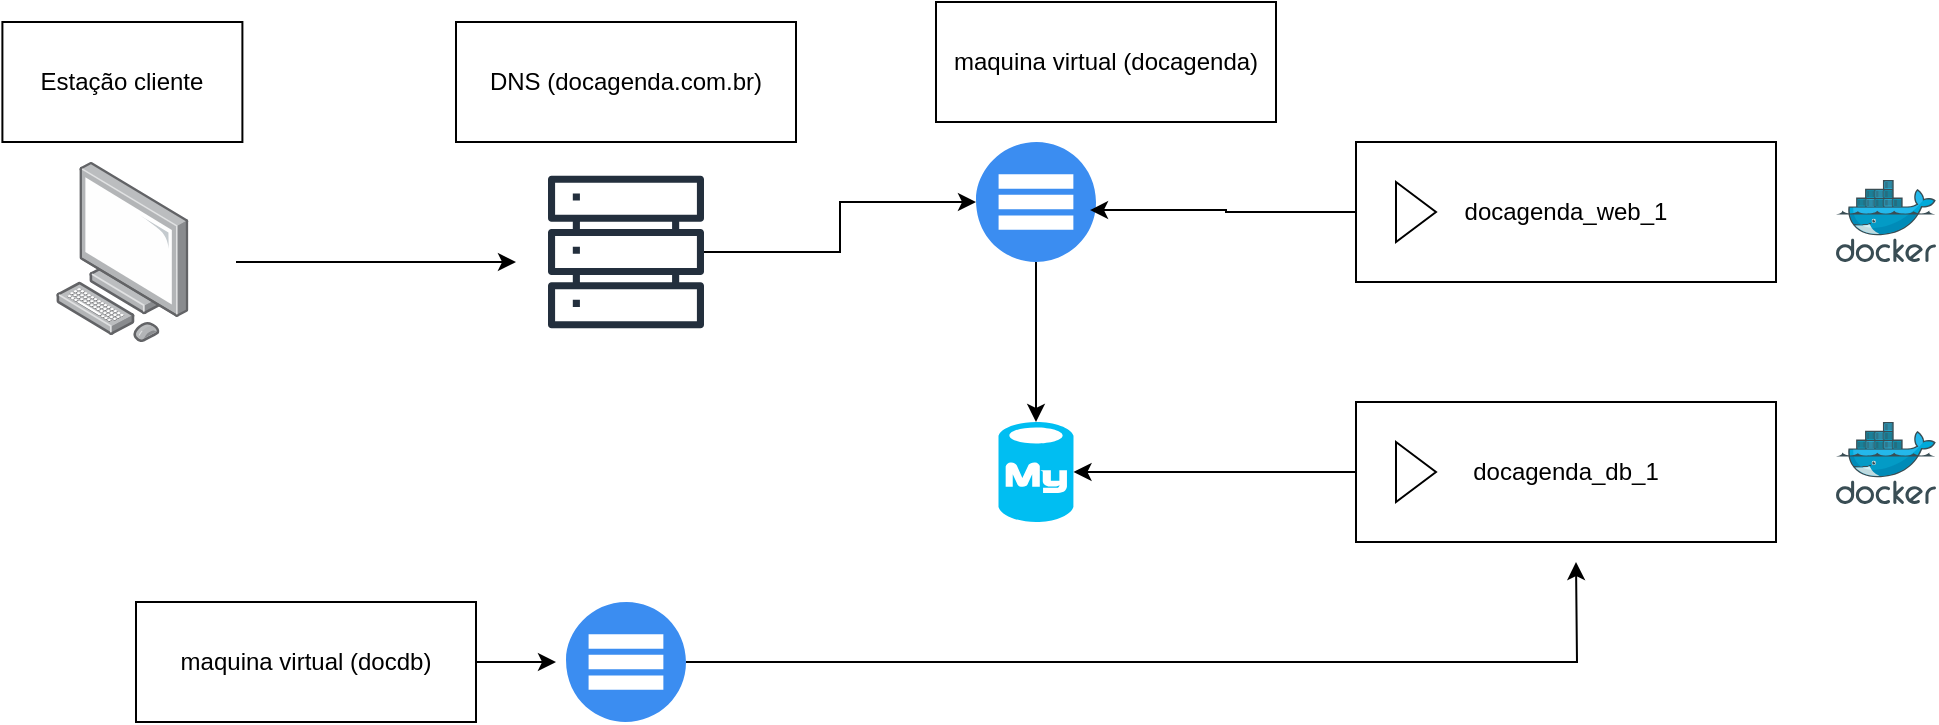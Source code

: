<mxfile version="24.8.8">
  <diagram name="Página-1" id="9037m2rGhw_wbS3S42Us">
    <mxGraphModel dx="1368" dy="760" grid="1" gridSize="10" guides="1" tooltips="1" connect="1" arrows="1" fold="1" page="1" pageScale="1" pageWidth="827" pageHeight="1169" math="0" shadow="0">
      <root>
        <mxCell id="0" />
        <mxCell id="1" parent="0" />
        <mxCell id="02kLaqvdsba4OASW_WjX-1" value="" style="image;points=[];aspect=fixed;html=1;align=center;shadow=0;dashed=0;image=img/lib/allied_telesis/computer_and_terminals/Personal_Computer.svg;" vertex="1" parent="1">
          <mxGeometry x="70" y="250" width="66.41" height="90" as="geometry" />
        </mxCell>
        <mxCell id="02kLaqvdsba4OASW_WjX-2" value="Estação cliente" style="rounded=0;whiteSpace=wrap;html=1;" vertex="1" parent="1">
          <mxGeometry x="43.2" y="180" width="120" height="60" as="geometry" />
        </mxCell>
        <mxCell id="02kLaqvdsba4OASW_WjX-3" value="" style="sketch=0;outlineConnect=0;fontColor=#232F3E;gradientColor=none;fillColor=#232F3D;strokeColor=none;dashed=0;verticalLabelPosition=bottom;verticalAlign=top;align=center;html=1;fontSize=12;fontStyle=0;aspect=fixed;pointerEvents=1;shape=mxgraph.aws4.servers;" vertex="1" parent="1">
          <mxGeometry x="316" y="256" width="78" height="78" as="geometry" />
        </mxCell>
        <mxCell id="02kLaqvdsba4OASW_WjX-4" value="DNS (docagenda.com.br)" style="rounded=0;whiteSpace=wrap;html=1;" vertex="1" parent="1">
          <mxGeometry x="270" y="180" width="170" height="60" as="geometry" />
        </mxCell>
        <mxCell id="02kLaqvdsba4OASW_WjX-5" value="" style="endArrow=classic;html=1;rounded=0;" edge="1" parent="1">
          <mxGeometry width="50" height="50" relative="1" as="geometry">
            <mxPoint x="160" y="300" as="sourcePoint" />
            <mxPoint x="300" y="300" as="targetPoint" />
            <Array as="points" />
          </mxGeometry>
        </mxCell>
        <mxCell id="02kLaqvdsba4OASW_WjX-6" value="" style="sketch=0;html=1;aspect=fixed;strokeColor=none;shadow=0;fillColor=#3B8DF1;verticalAlign=top;labelPosition=center;verticalLabelPosition=bottom;shape=mxgraph.gcp2.servers_stacked" vertex="1" parent="1">
          <mxGeometry x="530" y="240" width="60" height="60" as="geometry" />
        </mxCell>
        <mxCell id="02kLaqvdsba4OASW_WjX-7" value="docagenda_web_1" style="html=1;whiteSpace=wrap;container=1;recursiveResize=0;collapsible=0;" vertex="1" parent="1">
          <mxGeometry x="720" y="240" width="210" height="70" as="geometry" />
        </mxCell>
        <mxCell id="02kLaqvdsba4OASW_WjX-8" value="" style="triangle;html=1;whiteSpace=wrap;" vertex="1" parent="02kLaqvdsba4OASW_WjX-7">
          <mxGeometry x="20" y="20" width="20" height="30" as="geometry" />
        </mxCell>
        <mxCell id="02kLaqvdsba4OASW_WjX-10" style="edgeStyle=orthogonalEdgeStyle;rounded=0;orthogonalLoop=1;jettySize=auto;html=1;entryX=0;entryY=0.5;entryDx=0;entryDy=0;entryPerimeter=0;" edge="1" parent="1" source="02kLaqvdsba4OASW_WjX-3" target="02kLaqvdsba4OASW_WjX-6">
          <mxGeometry relative="1" as="geometry" />
        </mxCell>
        <mxCell id="02kLaqvdsba4OASW_WjX-11" value="" style="verticalLabelPosition=bottom;html=1;verticalAlign=top;align=center;strokeColor=none;fillColor=#00BEF2;shape=mxgraph.azure.mysql_database;" vertex="1" parent="1">
          <mxGeometry x="541.25" y="380" width="37.5" height="50" as="geometry" />
        </mxCell>
        <mxCell id="02kLaqvdsba4OASW_WjX-12" value="docagenda_db_1" style="html=1;whiteSpace=wrap;container=1;recursiveResize=0;collapsible=0;" vertex="1" parent="1">
          <mxGeometry x="720" y="370" width="210" height="70" as="geometry" />
        </mxCell>
        <mxCell id="02kLaqvdsba4OASW_WjX-13" value="" style="triangle;html=1;whiteSpace=wrap;" vertex="1" parent="02kLaqvdsba4OASW_WjX-12">
          <mxGeometry x="20" y="20" width="20" height="30" as="geometry" />
        </mxCell>
        <mxCell id="02kLaqvdsba4OASW_WjX-14" style="edgeStyle=orthogonalEdgeStyle;rounded=0;orthogonalLoop=1;jettySize=auto;html=1;entryX=0.5;entryY=0;entryDx=0;entryDy=0;entryPerimeter=0;" edge="1" parent="1" source="02kLaqvdsba4OASW_WjX-6" target="02kLaqvdsba4OASW_WjX-11">
          <mxGeometry relative="1" as="geometry" />
        </mxCell>
        <mxCell id="02kLaqvdsba4OASW_WjX-15" style="edgeStyle=orthogonalEdgeStyle;rounded=0;orthogonalLoop=1;jettySize=auto;html=1;entryX=1;entryY=0.5;entryDx=0;entryDy=0;entryPerimeter=0;" edge="1" parent="1" source="02kLaqvdsba4OASW_WjX-12" target="02kLaqvdsba4OASW_WjX-11">
          <mxGeometry relative="1" as="geometry">
            <mxPoint x="590" y="410" as="targetPoint" />
          </mxGeometry>
        </mxCell>
        <mxCell id="02kLaqvdsba4OASW_WjX-22" style="edgeStyle=orthogonalEdgeStyle;rounded=0;orthogonalLoop=1;jettySize=auto;html=1;" edge="1" parent="1" source="02kLaqvdsba4OASW_WjX-16">
          <mxGeometry relative="1" as="geometry">
            <mxPoint x="830" y="450" as="targetPoint" />
          </mxGeometry>
        </mxCell>
        <mxCell id="02kLaqvdsba4OASW_WjX-16" value="" style="sketch=0;html=1;aspect=fixed;strokeColor=none;shadow=0;fillColor=#3B8DF1;verticalAlign=top;labelPosition=center;verticalLabelPosition=bottom;shape=mxgraph.gcp2.servers_stacked" vertex="1" parent="1">
          <mxGeometry x="325" y="470" width="60" height="60" as="geometry" />
        </mxCell>
        <mxCell id="02kLaqvdsba4OASW_WjX-17" style="edgeStyle=orthogonalEdgeStyle;rounded=0;orthogonalLoop=1;jettySize=auto;html=1;entryX=0.95;entryY=0.567;entryDx=0;entryDy=0;entryPerimeter=0;" edge="1" parent="1" source="02kLaqvdsba4OASW_WjX-7" target="02kLaqvdsba4OASW_WjX-6">
          <mxGeometry relative="1" as="geometry" />
        </mxCell>
        <mxCell id="02kLaqvdsba4OASW_WjX-18" value="maquina virtual (docagenda)" style="rounded=0;whiteSpace=wrap;html=1;" vertex="1" parent="1">
          <mxGeometry x="510" y="170" width="170" height="60" as="geometry" />
        </mxCell>
        <mxCell id="02kLaqvdsba4OASW_WjX-20" style="edgeStyle=orthogonalEdgeStyle;rounded=0;orthogonalLoop=1;jettySize=auto;html=1;" edge="1" parent="1" source="02kLaqvdsba4OASW_WjX-19">
          <mxGeometry relative="1" as="geometry">
            <mxPoint x="320" y="500" as="targetPoint" />
          </mxGeometry>
        </mxCell>
        <mxCell id="02kLaqvdsba4OASW_WjX-19" value="maquina virtual (docdb)" style="rounded=0;whiteSpace=wrap;html=1;" vertex="1" parent="1">
          <mxGeometry x="110" y="470" width="170" height="60" as="geometry" />
        </mxCell>
        <mxCell id="02kLaqvdsba4OASW_WjX-23" value="" style="image;sketch=0;aspect=fixed;html=1;points=[];align=center;fontSize=12;image=img/lib/mscae/Docker.svg;" vertex="1" parent="1">
          <mxGeometry x="960" y="259" width="50" height="41" as="geometry" />
        </mxCell>
        <mxCell id="02kLaqvdsba4OASW_WjX-24" value="" style="image;sketch=0;aspect=fixed;html=1;points=[];align=center;fontSize=12;image=img/lib/mscae/Docker.svg;" vertex="1" parent="1">
          <mxGeometry x="960" y="380" width="50" height="41" as="geometry" />
        </mxCell>
      </root>
    </mxGraphModel>
  </diagram>
</mxfile>

